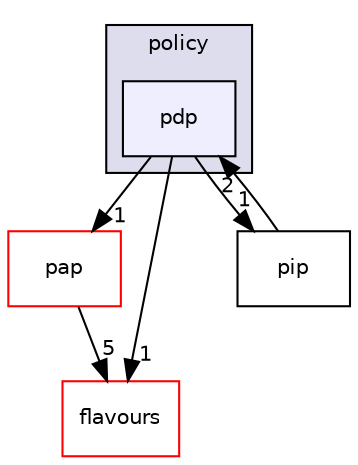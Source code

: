 digraph "policy/pdp" {
  compound=true
  node [ fontsize="10", fontname="Helvetica"];
  edge [ labelfontsize="10", labelfontname="Helvetica"];
  subgraph clusterdir_eb07bcf3f6bbebad6f759869cfa1383b {
    graph [ bgcolor="#ddddee", pencolor="black", label="policy" fontname="Helvetica", fontsize="10", URL="dir_eb07bcf3f6bbebad6f759869cfa1383b.html"]
  dir_f3302dca49b2645dacdf3609af9e459f [shape=box, label="pdp", style="filled", fillcolor="#eeeeff", pencolor="black", URL="dir_f3302dca49b2645dacdf3609af9e459f.html"];
  }
  dir_7dd55868d3a32549fc22ba06774a2c51 [shape=box label="pap" fillcolor="white" style="filled" color="red" URL="dir_7dd55868d3a32549fc22ba06774a2c51.html"];
  dir_00f9acfe637aef9d827230e0105c5364 [shape=box label="flavours" fillcolor="white" style="filled" color="red" URL="dir_00f9acfe637aef9d827230e0105c5364.html"];
  dir_cf79399dda2cccfa5591927c5f79cecd [shape=box label="pip" URL="dir_cf79399dda2cccfa5591927c5f79cecd.html"];
  dir_7dd55868d3a32549fc22ba06774a2c51->dir_00f9acfe637aef9d827230e0105c5364 [headlabel="5", labeldistance=1.5 headhref="dir_000011_000006.html"];
  dir_cf79399dda2cccfa5591927c5f79cecd->dir_f3302dca49b2645dacdf3609af9e459f [headlabel="2", labeldistance=1.5 headhref="dir_000018_000016.html"];
  dir_f3302dca49b2645dacdf3609af9e459f->dir_7dd55868d3a32549fc22ba06774a2c51 [headlabel="1", labeldistance=1.5 headhref="dir_000016_000011.html"];
  dir_f3302dca49b2645dacdf3609af9e459f->dir_00f9acfe637aef9d827230e0105c5364 [headlabel="1", labeldistance=1.5 headhref="dir_000016_000006.html"];
  dir_f3302dca49b2645dacdf3609af9e459f->dir_cf79399dda2cccfa5591927c5f79cecd [headlabel="1", labeldistance=1.5 headhref="dir_000016_000018.html"];
}
